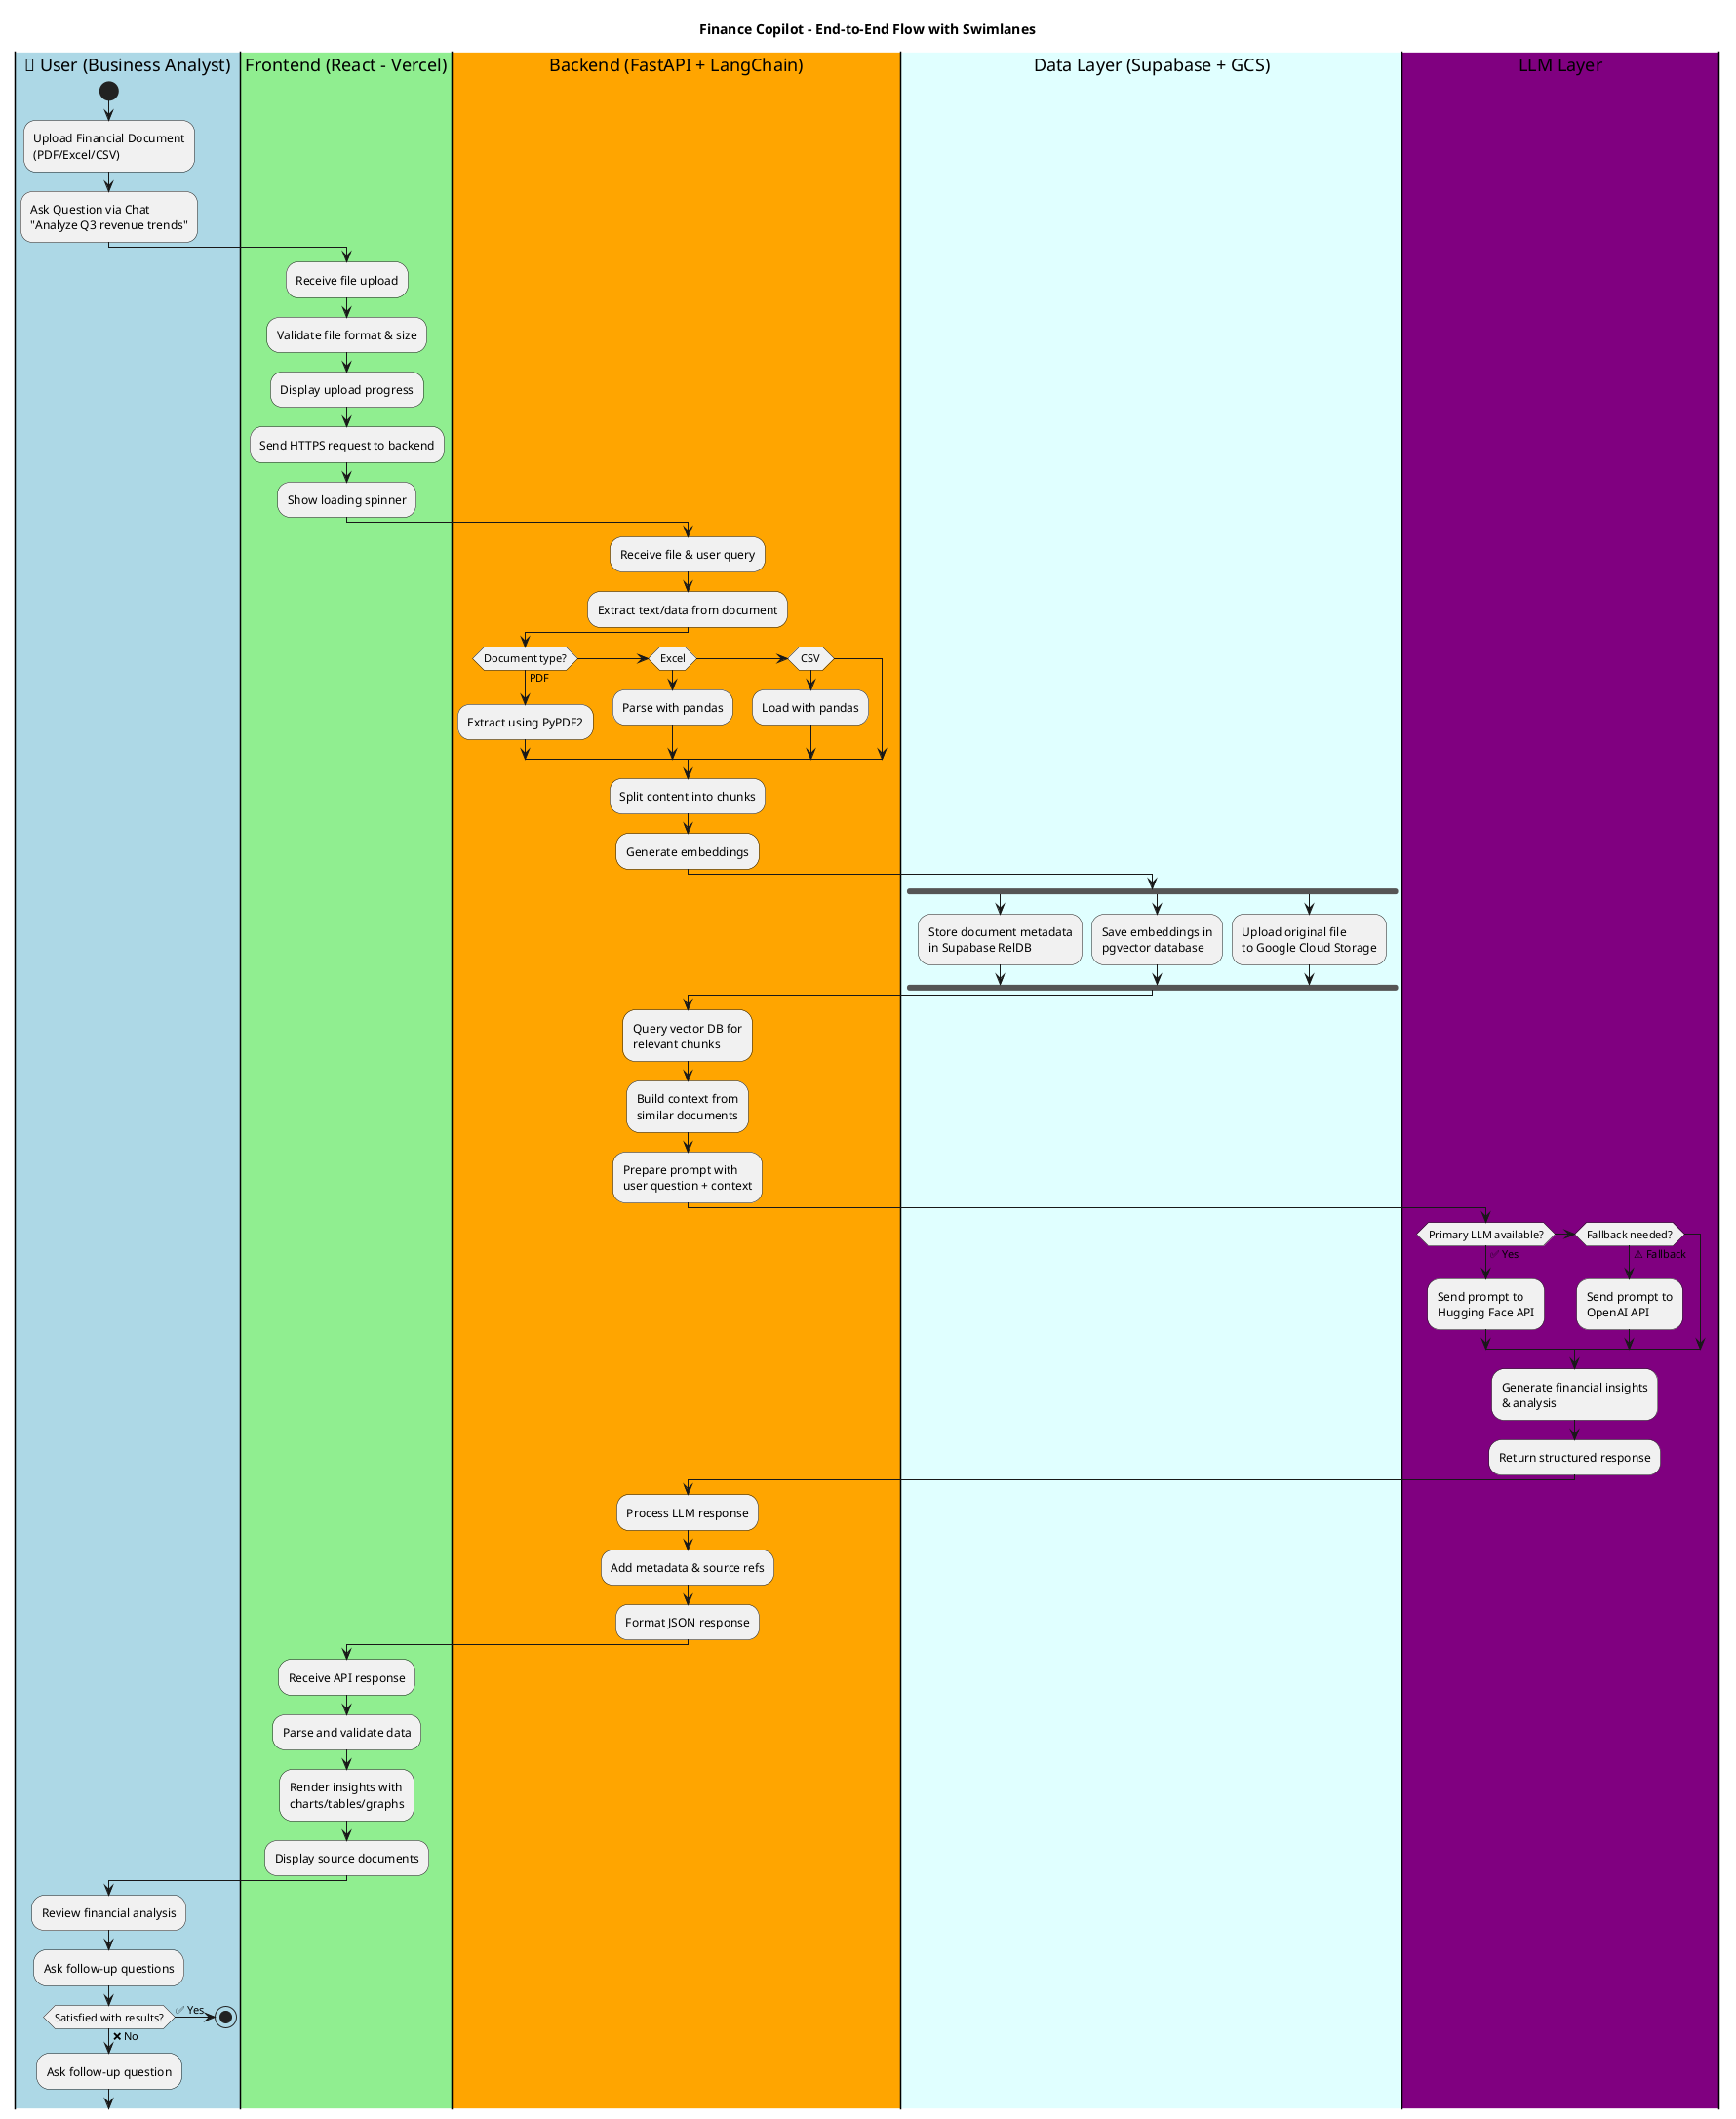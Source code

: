 @startuml
title Finance Copilot - End-to-End Flow with Swimlanes

|#LightBlue|👤 User (Business Analyst)|
start
:Upload Financial Document\n(PDF/Excel/CSV);
:Ask Question via Chat\n"Analyze Q3 revenue trends";

|#LightGreen|Frontend (React - Vercel)|
:Receive file upload;
:Validate file format & size;
:Display upload progress;
:Send HTTPS request to backend;
:Show loading spinner;

|#Orange|Backend (FastAPI + LangChain)|
:Receive file & user query;
:Extract text/data from document;
if (Document type?) then (PDF)
  :Extract using PyPDF2;
elseif (Excel) then 
  :Parse with pandas;
elseif (CSV) then
  :Load with pandas;
endif
:Split content into chunks;
:Generate embeddings;

|#LightCyan|Data Layer (Supabase + GCS)|
fork
  :Store document metadata\nin Supabase RelDB;
fork again
  :Save embeddings in\npgvector database;
fork again
  :Upload original file\nto Google Cloud Storage;
end fork

|#Orange|Backend (FastAPI + LangChain)|
:Query vector DB for\nrelevant chunks;
:Build context from\nsimilar documents;
:Prepare prompt with\nuser question + context;

|#Purple|LLM Layer|
if (Primary LLM available?) then (✅ Yes)
  :Send prompt to\nHugging Face API;
elseif (Fallback needed?) then (⚠️ Fallback)
  :Send prompt to\nOpenAI API;
endif
:Generate financial insights\n& analysis;
:Return structured response;

|#Orange|Backend (FastAPI + LangChain)|
:Process LLM response;
:Add metadata & source refs;
:Format JSON response;

|#LightGreen|Frontend (React - Vercel)|
:Receive API response;
:Parse and validate data;
:Render insights with\ncharts/tables/graphs;
:Display source documents;

|#LightBlue|👤 User (Business Analyst)|
:Review financial analysis;
:Ask follow-up questions;
if (Satisfied with results?) then (✅ Yes)
  stop
else (❌ No)
  :Ask follow-up question;
endif

@enduml